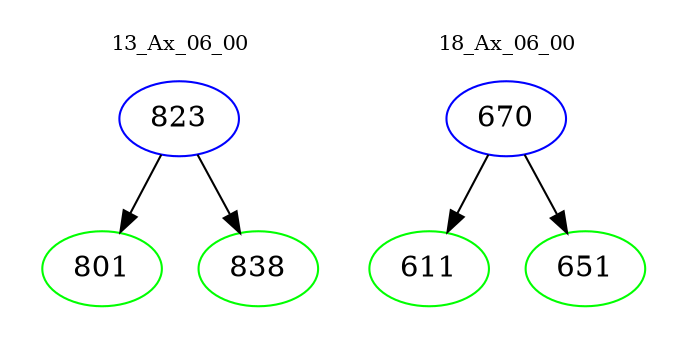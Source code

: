 digraph{
subgraph cluster_0 {
color = white
label = "13_Ax_06_00";
fontsize=10;
T0_823 [label="823", color="blue"]
T0_823 -> T0_801 [color="black"]
T0_801 [label="801", color="green"]
T0_823 -> T0_838 [color="black"]
T0_838 [label="838", color="green"]
}
subgraph cluster_1 {
color = white
label = "18_Ax_06_00";
fontsize=10;
T1_670 [label="670", color="blue"]
T1_670 -> T1_611 [color="black"]
T1_611 [label="611", color="green"]
T1_670 -> T1_651 [color="black"]
T1_651 [label="651", color="green"]
}
}
